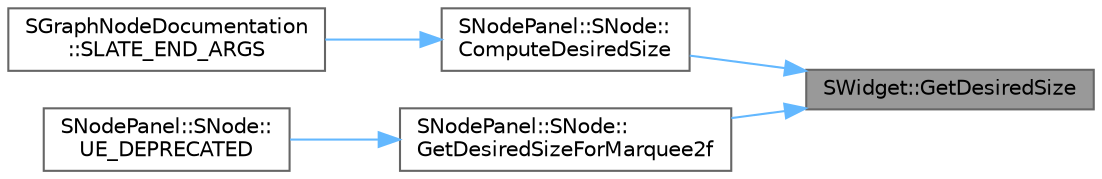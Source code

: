 digraph "SWidget::GetDesiredSize"
{
 // INTERACTIVE_SVG=YES
 // LATEX_PDF_SIZE
  bgcolor="transparent";
  edge [fontname=Helvetica,fontsize=10,labelfontname=Helvetica,labelfontsize=10];
  node [fontname=Helvetica,fontsize=10,shape=box,height=0.2,width=0.4];
  rankdir="RL";
  Node1 [id="Node000001",label="SWidget::GetDesiredSize",height=0.2,width=0.4,color="gray40", fillcolor="grey60", style="filled", fontcolor="black",tooltip=" "];
  Node1 -> Node2 [id="edge1_Node000001_Node000002",dir="back",color="steelblue1",style="solid",tooltip=" "];
  Node2 [id="Node000002",label="SNodePanel::SNode::\lComputeDesiredSize",height=0.2,width=0.4,color="grey40", fillcolor="white", style="filled",URL="$dd/d6c/classSNodePanel_1_1SNode.html#a9b884babb42fefcc49b78afab600908b",tooltip="A Panel's desired size in the space required to arrange of its children on the screen while respectin..."];
  Node2 -> Node3 [id="edge2_Node000002_Node000003",dir="back",color="steelblue1",style="solid",tooltip=" "];
  Node3 [id="Node000003",label="SGraphNodeDocumentation\l::SLATE_END_ARGS",height=0.2,width=0.4,color="grey40", fillcolor="white", style="filled",URL="$de/dbb/classSGraphNodeDocumentation.html#ae5f21ccc2cd81737548fd0c16d356874",tooltip=" "];
  Node1 -> Node4 [id="edge3_Node000001_Node000004",dir="back",color="steelblue1",style="solid",tooltip=" "];
  Node4 [id="Node000004",label="SNodePanel::SNode::\lGetDesiredSizeForMarquee2f",height=0.2,width=0.4,color="grey40", fillcolor="white", style="filled",URL="$dd/d6c/classSNodePanel_1_1SNode.html#aa0c4b6f252d14d4392916663d5c772be",tooltip=" "];
  Node4 -> Node5 [id="edge4_Node000004_Node000005",dir="back",color="steelblue1",style="solid",tooltip=" "];
  Node5 [id="Node000005",label="SNodePanel::SNode::\lUE_DEPRECATED",height=0.2,width=0.4,color="grey40", fillcolor="white", style="filled",URL="$dd/d6c/classSNodePanel_1_1SNode.html#ab0c52ec62ad03c189267aef5acbdac3f",tooltip="override, when area used to select node, should be different, than it's size e.g."];
}
